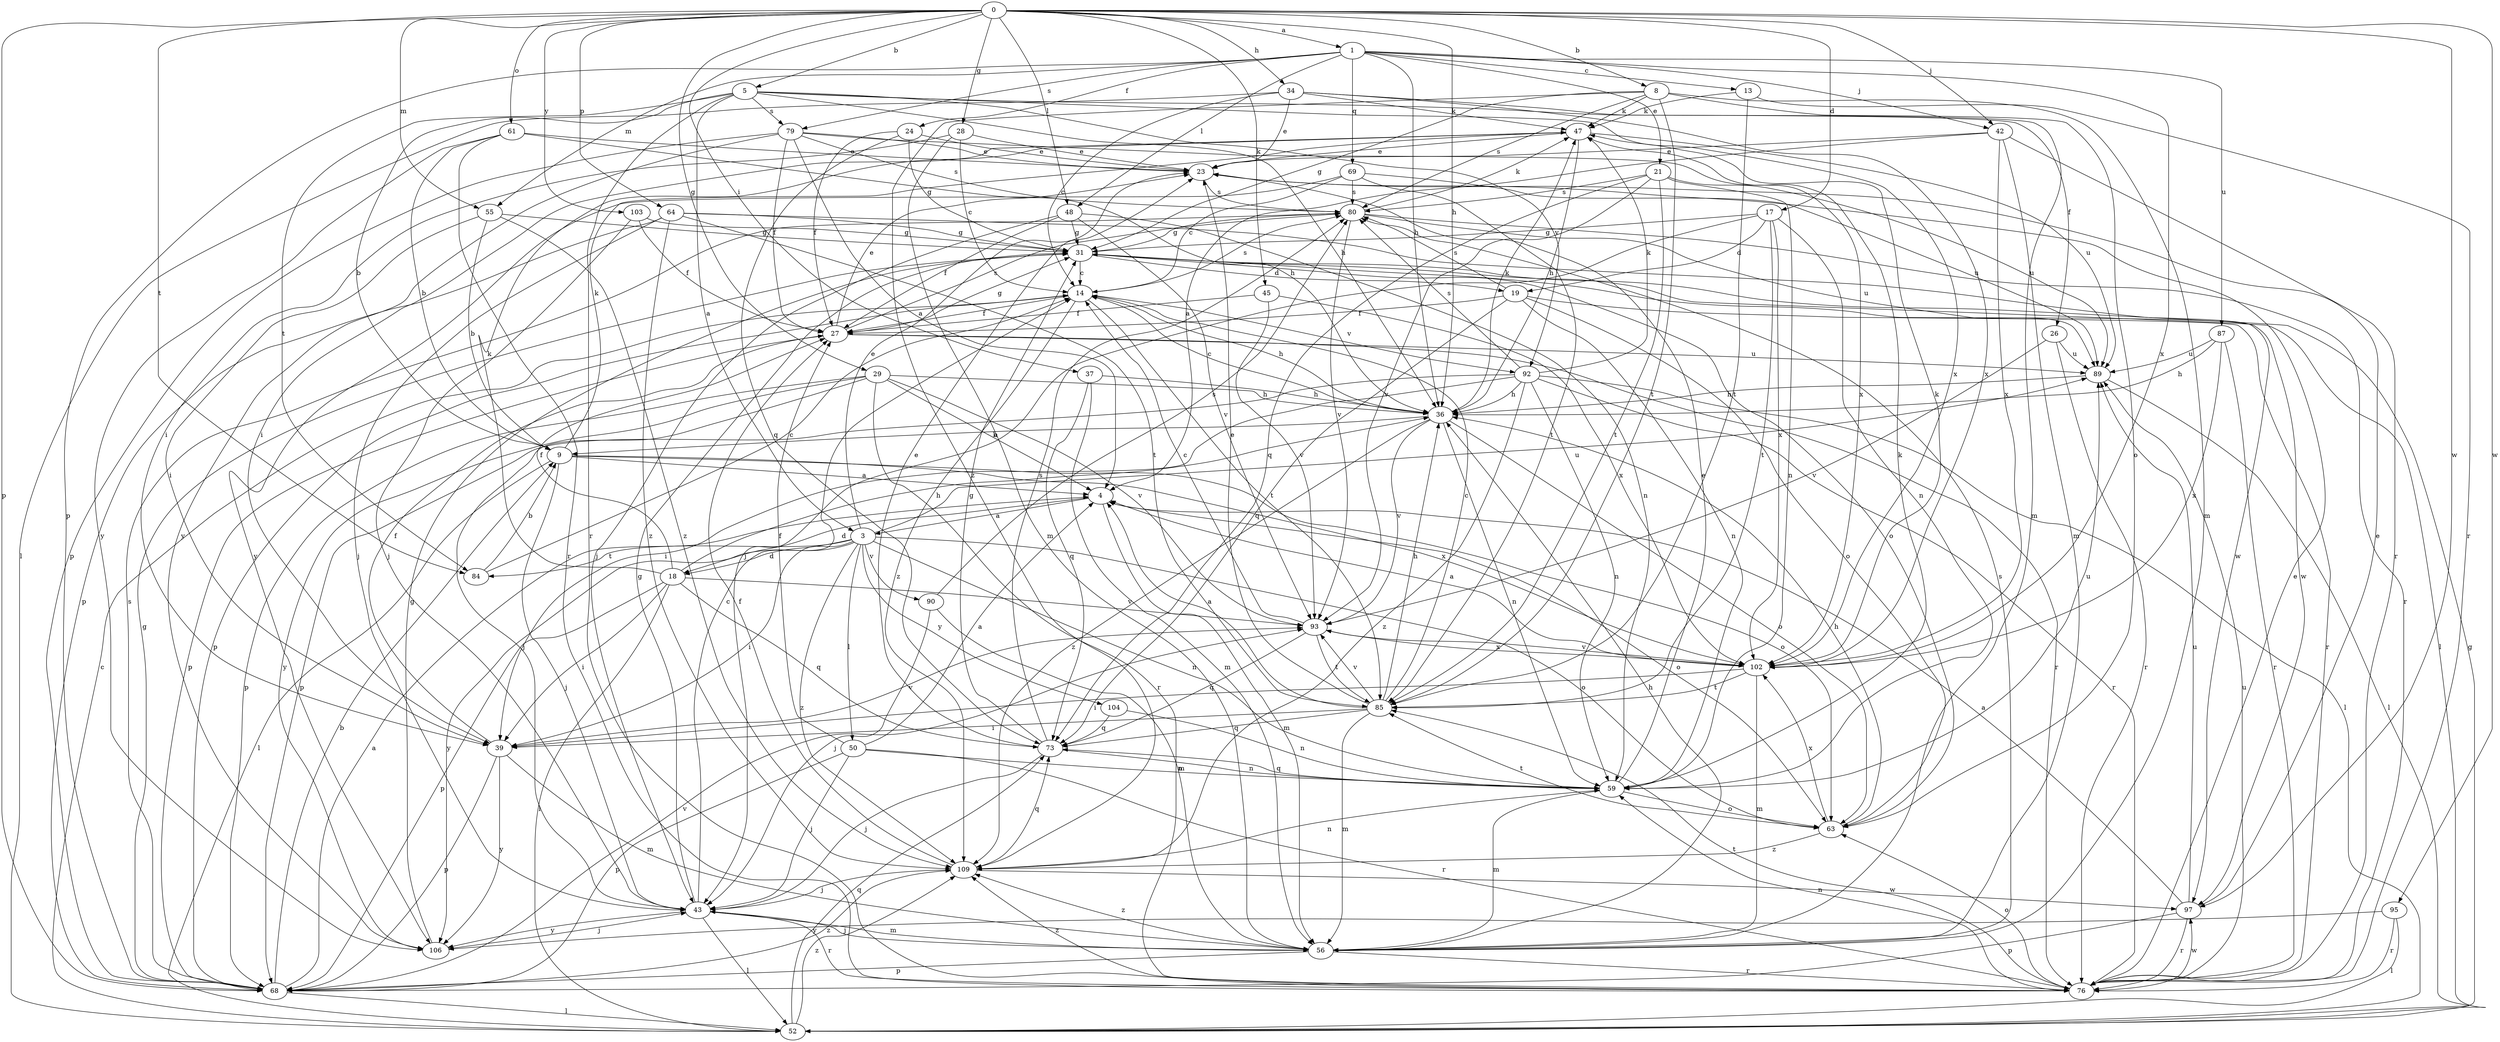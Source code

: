 strict digraph  {
0;
1;
3;
4;
5;
8;
9;
13;
14;
17;
18;
19;
21;
23;
24;
26;
27;
28;
29;
31;
34;
36;
37;
39;
42;
43;
45;
47;
48;
50;
52;
55;
56;
59;
61;
63;
64;
68;
69;
73;
76;
79;
80;
84;
85;
87;
89;
90;
92;
93;
95;
97;
102;
103;
104;
106;
109;
0 -> 1  [label=a];
0 -> 5  [label=b];
0 -> 8  [label=b];
0 -> 17  [label=d];
0 -> 28  [label=g];
0 -> 29  [label=g];
0 -> 34  [label=h];
0 -> 36  [label=h];
0 -> 37  [label=i];
0 -> 42  [label=j];
0 -> 45  [label=k];
0 -> 48  [label=l];
0 -> 55  [label=m];
0 -> 61  [label=o];
0 -> 64  [label=p];
0 -> 68  [label=p];
0 -> 84  [label=t];
0 -> 95  [label=w];
0 -> 97  [label=w];
0 -> 103  [label=y];
1 -> 13  [label=c];
1 -> 21  [label=e];
1 -> 24  [label=f];
1 -> 36  [label=h];
1 -> 42  [label=j];
1 -> 48  [label=l];
1 -> 55  [label=m];
1 -> 68  [label=p];
1 -> 69  [label=q];
1 -> 79  [label=s];
1 -> 87  [label=u];
1 -> 102  [label=x];
3 -> 18  [label=d];
3 -> 23  [label=e];
3 -> 39  [label=i];
3 -> 50  [label=l];
3 -> 59  [label=n];
3 -> 63  [label=o];
3 -> 84  [label=t];
3 -> 89  [label=u];
3 -> 90  [label=v];
3 -> 104  [label=y];
3 -> 106  [label=y];
3 -> 109  [label=z];
4 -> 3  [label=a];
4 -> 18  [label=d];
4 -> 56  [label=m];
4 -> 63  [label=o];
5 -> 3  [label=a];
5 -> 9  [label=b];
5 -> 26  [label=f];
5 -> 36  [label=h];
5 -> 76  [label=r];
5 -> 79  [label=s];
5 -> 84  [label=t];
5 -> 92  [label=v];
5 -> 102  [label=x];
8 -> 31  [label=g];
8 -> 47  [label=k];
8 -> 56  [label=m];
8 -> 63  [label=o];
8 -> 80  [label=s];
8 -> 85  [label=t];
8 -> 109  [label=z];
9 -> 4  [label=a];
9 -> 43  [label=j];
9 -> 47  [label=k];
9 -> 52  [label=l];
9 -> 63  [label=o];
9 -> 102  [label=x];
13 -> 47  [label=k];
13 -> 76  [label=r];
13 -> 85  [label=t];
14 -> 27  [label=f];
14 -> 36  [label=h];
14 -> 68  [label=p];
14 -> 80  [label=s];
14 -> 85  [label=t];
14 -> 92  [label=v];
14 -> 109  [label=z];
17 -> 19  [label=d];
17 -> 31  [label=g];
17 -> 43  [label=j];
17 -> 59  [label=n];
17 -> 85  [label=t];
17 -> 102  [label=x];
18 -> 27  [label=f];
18 -> 36  [label=h];
18 -> 39  [label=i];
18 -> 47  [label=k];
18 -> 52  [label=l];
18 -> 68  [label=p];
18 -> 73  [label=q];
18 -> 93  [label=v];
19 -> 27  [label=f];
19 -> 59  [label=n];
19 -> 63  [label=o];
19 -> 73  [label=q];
19 -> 76  [label=r];
19 -> 80  [label=s];
21 -> 59  [label=n];
21 -> 73  [label=q];
21 -> 80  [label=s];
21 -> 85  [label=t];
21 -> 89  [label=u];
21 -> 93  [label=v];
23 -> 80  [label=s];
24 -> 23  [label=e];
24 -> 27  [label=f];
24 -> 31  [label=g];
24 -> 73  [label=q];
26 -> 76  [label=r];
26 -> 89  [label=u];
26 -> 93  [label=v];
27 -> 23  [label=e];
27 -> 31  [label=g];
27 -> 68  [label=p];
27 -> 76  [label=r];
27 -> 80  [label=s];
27 -> 89  [label=u];
28 -> 14  [label=c];
28 -> 23  [label=e];
28 -> 39  [label=i];
28 -> 56  [label=m];
29 -> 4  [label=a];
29 -> 36  [label=h];
29 -> 43  [label=j];
29 -> 68  [label=p];
29 -> 76  [label=r];
29 -> 93  [label=v];
29 -> 106  [label=y];
31 -> 14  [label=c];
31 -> 19  [label=d];
31 -> 52  [label=l];
31 -> 63  [label=o];
31 -> 97  [label=w];
34 -> 14  [label=c];
34 -> 23  [label=e];
34 -> 47  [label=k];
34 -> 52  [label=l];
34 -> 56  [label=m];
34 -> 102  [label=x];
36 -> 9  [label=b];
36 -> 14  [label=c];
36 -> 47  [label=k];
36 -> 59  [label=n];
36 -> 63  [label=o];
36 -> 93  [label=v];
36 -> 109  [label=z];
37 -> 36  [label=h];
37 -> 56  [label=m];
37 -> 73  [label=q];
39 -> 27  [label=f];
39 -> 56  [label=m];
39 -> 68  [label=p];
39 -> 93  [label=v];
39 -> 106  [label=y];
42 -> 4  [label=a];
42 -> 23  [label=e];
42 -> 56  [label=m];
42 -> 76  [label=r];
42 -> 102  [label=x];
43 -> 14  [label=c];
43 -> 31  [label=g];
43 -> 52  [label=l];
43 -> 56  [label=m];
43 -> 76  [label=r];
43 -> 106  [label=y];
45 -> 27  [label=f];
45 -> 93  [label=v];
45 -> 102  [label=x];
47 -> 23  [label=e];
47 -> 36  [label=h];
47 -> 39  [label=i];
47 -> 89  [label=u];
48 -> 27  [label=f];
48 -> 31  [label=g];
48 -> 43  [label=j];
48 -> 59  [label=n];
48 -> 93  [label=v];
50 -> 4  [label=a];
50 -> 27  [label=f];
50 -> 43  [label=j];
50 -> 59  [label=n];
50 -> 68  [label=p];
50 -> 76  [label=r];
52 -> 14  [label=c];
52 -> 31  [label=g];
52 -> 73  [label=q];
52 -> 109  [label=z];
55 -> 9  [label=b];
55 -> 31  [label=g];
55 -> 39  [label=i];
55 -> 109  [label=z];
56 -> 36  [label=h];
56 -> 43  [label=j];
56 -> 68  [label=p];
56 -> 76  [label=r];
56 -> 80  [label=s];
56 -> 109  [label=z];
59 -> 23  [label=e];
59 -> 47  [label=k];
59 -> 56  [label=m];
59 -> 63  [label=o];
59 -> 73  [label=q];
59 -> 89  [label=u];
61 -> 9  [label=b];
61 -> 23  [label=e];
61 -> 36  [label=h];
61 -> 76  [label=r];
61 -> 106  [label=y];
63 -> 36  [label=h];
63 -> 85  [label=t];
63 -> 102  [label=x];
63 -> 109  [label=z];
64 -> 31  [label=g];
64 -> 43  [label=j];
64 -> 68  [label=p];
64 -> 85  [label=t];
64 -> 97  [label=w];
64 -> 109  [label=z];
68 -> 4  [label=a];
68 -> 9  [label=b];
68 -> 31  [label=g];
68 -> 52  [label=l];
68 -> 80  [label=s];
68 -> 93  [label=v];
68 -> 109  [label=z];
69 -> 14  [label=c];
69 -> 80  [label=s];
69 -> 85  [label=t];
69 -> 89  [label=u];
69 -> 106  [label=y];
73 -> 23  [label=e];
73 -> 31  [label=g];
73 -> 43  [label=j];
73 -> 59  [label=n];
73 -> 80  [label=s];
76 -> 23  [label=e];
76 -> 59  [label=n];
76 -> 63  [label=o];
76 -> 85  [label=t];
76 -> 89  [label=u];
76 -> 97  [label=w];
76 -> 109  [label=z];
79 -> 4  [label=a];
79 -> 23  [label=e];
79 -> 27  [label=f];
79 -> 68  [label=p];
79 -> 80  [label=s];
79 -> 102  [label=x];
79 -> 106  [label=y];
80 -> 31  [label=g];
80 -> 47  [label=k];
80 -> 76  [label=r];
80 -> 89  [label=u];
80 -> 93  [label=v];
84 -> 9  [label=b];
84 -> 14  [label=c];
85 -> 4  [label=a];
85 -> 14  [label=c];
85 -> 23  [label=e];
85 -> 36  [label=h];
85 -> 39  [label=i];
85 -> 56  [label=m];
85 -> 73  [label=q];
85 -> 93  [label=v];
87 -> 36  [label=h];
87 -> 76  [label=r];
87 -> 89  [label=u];
87 -> 102  [label=x];
89 -> 36  [label=h];
89 -> 52  [label=l];
90 -> 43  [label=j];
90 -> 56  [label=m];
90 -> 80  [label=s];
92 -> 36  [label=h];
92 -> 39  [label=i];
92 -> 47  [label=k];
92 -> 52  [label=l];
92 -> 59  [label=n];
92 -> 68  [label=p];
92 -> 76  [label=r];
92 -> 80  [label=s];
92 -> 109  [label=z];
93 -> 14  [label=c];
93 -> 73  [label=q];
93 -> 85  [label=t];
93 -> 102  [label=x];
95 -> 52  [label=l];
95 -> 76  [label=r];
95 -> 106  [label=y];
97 -> 4  [label=a];
97 -> 23  [label=e];
97 -> 68  [label=p];
97 -> 76  [label=r];
97 -> 89  [label=u];
102 -> 4  [label=a];
102 -> 39  [label=i];
102 -> 47  [label=k];
102 -> 56  [label=m];
102 -> 85  [label=t];
102 -> 93  [label=v];
103 -> 27  [label=f];
103 -> 31  [label=g];
103 -> 43  [label=j];
104 -> 59  [label=n];
104 -> 73  [label=q];
106 -> 31  [label=g];
106 -> 43  [label=j];
109 -> 27  [label=f];
109 -> 43  [label=j];
109 -> 59  [label=n];
109 -> 73  [label=q];
109 -> 97  [label=w];
}
